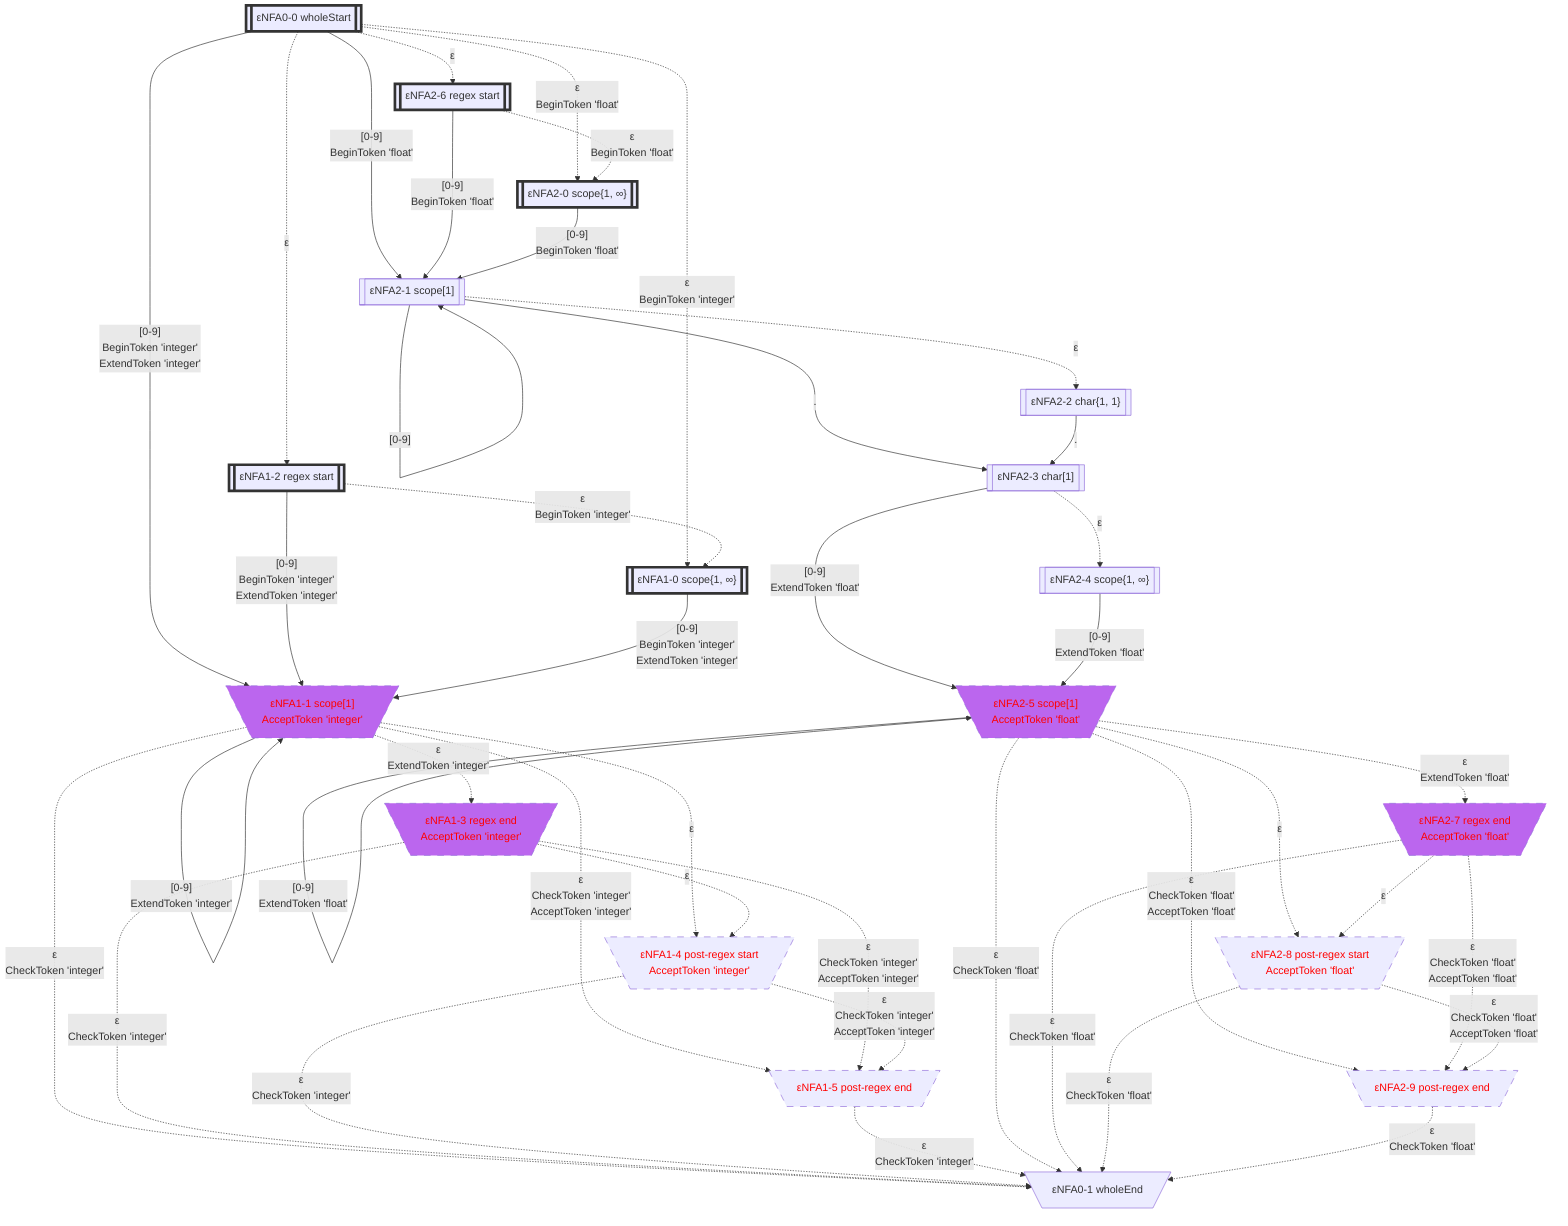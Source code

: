 flowchart
classDef c0001 color:#FF0000;
classDef c0010 stroke-dasharray: 10 10;
classDef c0011 stroke-dasharray: 10 10,color:#FF0000;
classDef c0100 fill:#BB66EE;
classDef c0101 fill:#BB66EE,color:#FF0000;
classDef c0110 fill:#BB66EE,stroke-dasharray: 10 10;
classDef c0111 fill:#BB66EE,stroke-dasharray: 10 10,color:#FF0000;
classDef c1000 stroke:#333,stroke-width:4px;
classDef c1001 stroke:#333,stroke-width:4px,color:#FF0000;
classDef c1010 stroke:#333,stroke-width:4px,stroke-dasharray: 10 10;
classDef c1011 stroke:#333,stroke-width:4px,stroke-dasharray: 10 10,color:#FF0000;
classDef c1100 stroke:#333,stroke-width:4px,fill:#BB66EE;
classDef c1101 stroke:#333,stroke-width:4px,fill:#BB66EE,color:#FF0000;
classDef c1110 stroke:#333,stroke-width:4px,fill:#BB66EE,stroke-dasharray: 10 10;
classDef c1111 stroke:#333,stroke-width:4px,fill:#BB66EE,stroke-dasharray: 10 10,color:#FF0000;
eNFA0_0_14491639[["εNFA0-0 wholeStart"]]
class eNFA0_0_14491639 c1000;
eNFA1_2_32972086[["εNFA1-2 regex start"]]
class eNFA1_2_32972086 c1000;
eNFA2_6_63315888[["εNFA2-6 regex start"]]
class eNFA2_6_63315888 c1000;
eNFA1_0_53493298[["εNFA1-0 scope{1, ∞}"]]
class eNFA1_0_53493298 c1000;
eNFA2_0_6364259[["εNFA2-0 scope{1, ∞}"]]
class eNFA2_0_6364259 c1000;
eNFA1_1_28313321[\"εNFA1-1 scope[1]
AcceptToken 'integer'"/]
class eNFA1_1_28313321 c0111;
eNFA2_1_37989842[["εNFA2-1 scope[1]"]]
eNFA1_3_11677634[\"εNFA1-3 regex end
AcceptToken 'integer'"/]
class eNFA1_3_11677634 c0111;
eNFA1_4_7579726[\"εNFA1-4 post-regex start
AcceptToken 'integer'"/]
class eNFA1_4_7579726 c0011;
eNFA1_5_38124894[\"εNFA1-5 post-regex end"/]
class eNFA1_5_38124894 c0011;
eNFA0_1_11692639[\"εNFA0-1 wholeEnd"/]
eNFA2_2_57278334[["εNFA2-2 char{1, 1}"]]
eNFA2_3_9978065[["εNFA2-3 char[1]"]]
eNFA2_4_14192671[["εNFA2-4 scope{1, ∞}"]]
eNFA2_5_9033503[\"εNFA2-5 scope[1]
AcceptToken 'float'"/]
class eNFA2_5_9033503 c0111;
eNFA2_7_60625181[\"εNFA2-7 regex end
AcceptToken 'float'"/]
class eNFA2_7_60625181 c0111;
eNFA2_8_1108673[\"εNFA2-8 post-regex start
AcceptToken 'float'"/]
class eNFA2_8_1108673 c0011;
eNFA2_9_8755722[\"εNFA2-9 post-regex end"/]
class eNFA2_9_8755722 c0011;
eNFA0_0_14491639 -.->|"ε"|eNFA1_2_32972086
eNFA0_0_14491639 -.->|"ε"|eNFA2_6_63315888
eNFA0_0_14491639 -.->|"ε
BeginToken 'integer'"|eNFA1_0_53493298
eNFA0_0_14491639 -.->|"ε
BeginToken 'float'"|eNFA2_0_6364259
eNFA0_0_14491639 -->|"[0-9]
BeginToken 'integer'
ExtendToken 'integer'"|eNFA1_1_28313321
eNFA0_0_14491639 -->|"[0-9]
BeginToken 'float'"|eNFA2_1_37989842
eNFA1_2_32972086 -.->|"ε
BeginToken 'integer'"|eNFA1_0_53493298
eNFA1_2_32972086 -->|"[0-9]
BeginToken 'integer'
ExtendToken 'integer'"|eNFA1_1_28313321
eNFA2_6_63315888 -.->|"ε
BeginToken 'float'"|eNFA2_0_6364259
eNFA2_6_63315888 -->|"[0-9]
BeginToken 'float'"|eNFA2_1_37989842
eNFA1_0_53493298 -->|"[0-9]
BeginToken 'integer'
ExtendToken 'integer'"|eNFA1_1_28313321
eNFA2_0_6364259 -->|"[0-9]
BeginToken 'float'"|eNFA2_1_37989842
eNFA1_1_28313321 -->|"[0-9]
ExtendToken 'integer'"|eNFA1_1_28313321
eNFA1_1_28313321 -.->|"ε
ExtendToken 'integer'"|eNFA1_3_11677634
eNFA1_1_28313321 -.->|"ε"|eNFA1_4_7579726
eNFA1_1_28313321 -.->|"ε
CheckToken 'integer'
AcceptToken 'integer'"|eNFA1_5_38124894
eNFA1_1_28313321 -.->|"ε
CheckToken 'integer'"|eNFA0_1_11692639
eNFA2_1_37989842 -->|"[0-9]"|eNFA2_1_37989842
eNFA2_1_37989842 -.->|"ε"|eNFA2_2_57278334
eNFA2_1_37989842 -->|"."|eNFA2_3_9978065
eNFA1_3_11677634 -.->|"ε"|eNFA1_4_7579726
eNFA1_3_11677634 -.->|"ε
CheckToken 'integer'
AcceptToken 'integer'"|eNFA1_5_38124894
eNFA1_3_11677634 -.->|"ε
CheckToken 'integer'"|eNFA0_1_11692639
eNFA1_4_7579726 -.->|"ε
CheckToken 'integer'
AcceptToken 'integer'"|eNFA1_5_38124894
eNFA1_4_7579726 -.->|"ε
CheckToken 'integer'"|eNFA0_1_11692639
eNFA1_5_38124894 -.->|"ε
CheckToken 'integer'"|eNFA0_1_11692639
eNFA2_2_57278334 -->|"."|eNFA2_3_9978065
eNFA2_3_9978065 -.->|"ε"|eNFA2_4_14192671
eNFA2_3_9978065 -->|"[0-9]
ExtendToken 'float'"|eNFA2_5_9033503
eNFA2_4_14192671 -->|"[0-9]
ExtendToken 'float'"|eNFA2_5_9033503
eNFA2_5_9033503 -->|"[0-9]
ExtendToken 'float'"|eNFA2_5_9033503
eNFA2_5_9033503 -.->|"ε
ExtendToken 'float'"|eNFA2_7_60625181
eNFA2_5_9033503 -.->|"ε"|eNFA2_8_1108673
eNFA2_5_9033503 -.->|"ε
CheckToken 'float'
AcceptToken 'float'"|eNFA2_9_8755722
eNFA2_5_9033503 -.->|"ε
CheckToken 'float'"|eNFA0_1_11692639
eNFA2_7_60625181 -.->|"ε"|eNFA2_8_1108673
eNFA2_7_60625181 -.->|"ε
CheckToken 'float'
AcceptToken 'float'"|eNFA2_9_8755722
eNFA2_7_60625181 -.->|"ε
CheckToken 'float'"|eNFA0_1_11692639
eNFA2_8_1108673 -.->|"ε
CheckToken 'float'
AcceptToken 'float'"|eNFA2_9_8755722
eNFA2_8_1108673 -.->|"ε
CheckToken 'float'"|eNFA0_1_11692639
eNFA2_9_8755722 -.->|"ε
CheckToken 'float'"|eNFA0_1_11692639